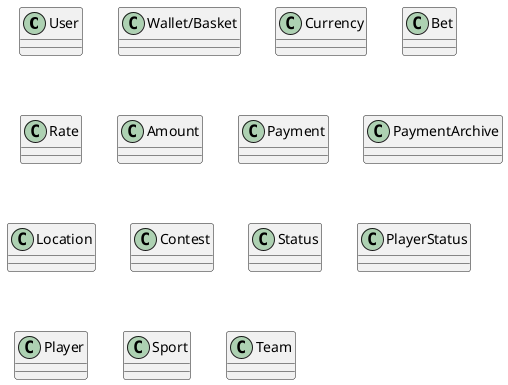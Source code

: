 @startuml parisportif5
class User
class Wallet/Basket
class Currency
class Bet
class Rate
class Amount
class Payment
class PaymentArchive
class Location
class Contest
class Status
class PlayerStatus
class Player
class Sport
class Team
@enduml

